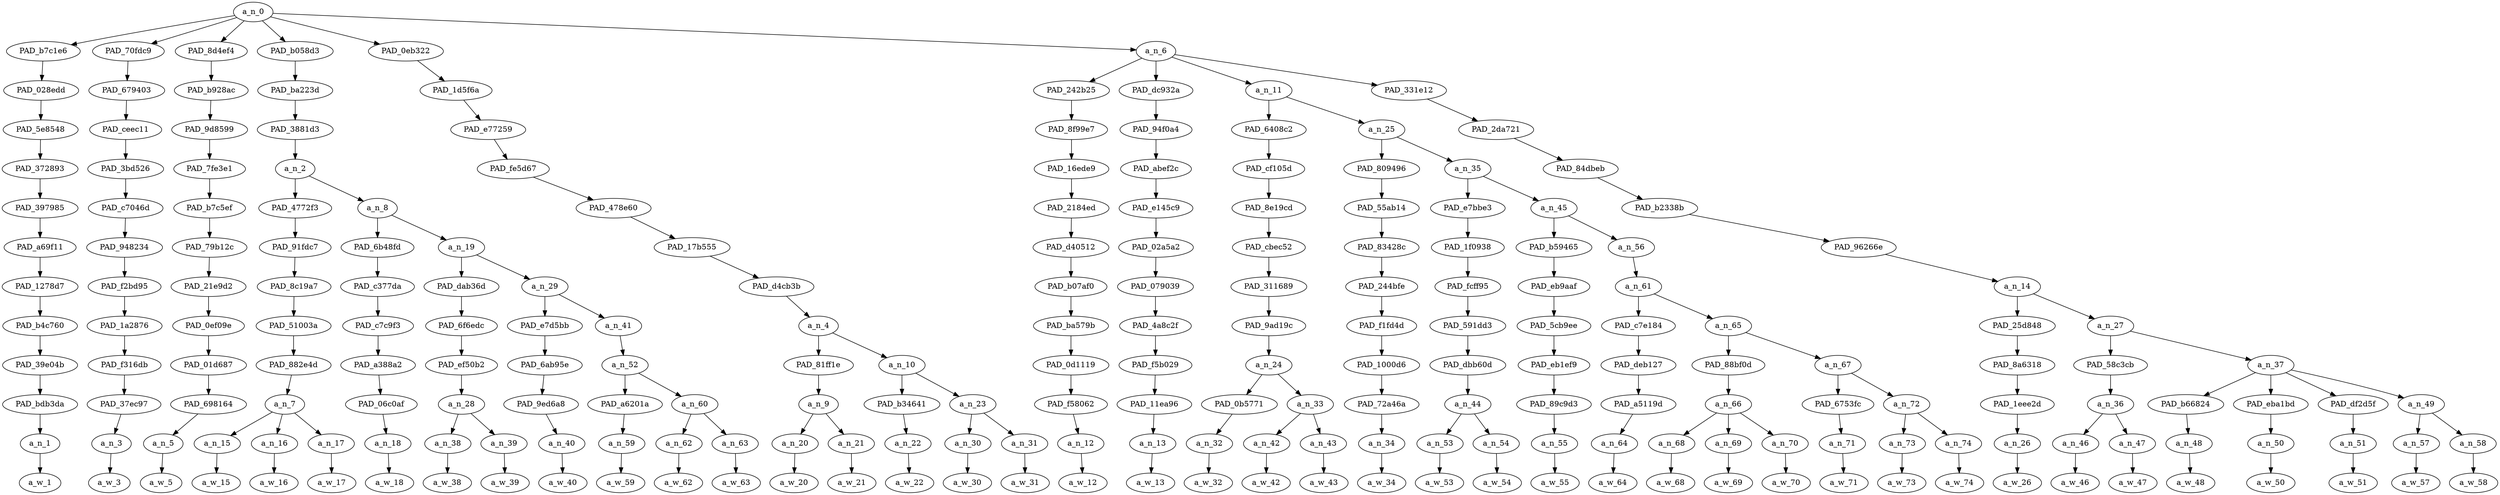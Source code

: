strict digraph "" {
	a_n_0	[div_dir=1,
		index=0,
		level=12,
		pos="12.60205078125,12!",
		text_span="[0, 1, 2, 3, 4, 5, 6, 7, 8, 9, 10, 11, 12, 13, 14, 15, 16, 17, 18, 19, 20, 21, 22, 23, 24, 25, 26, 27, 28, 29, 30, 31, 32, 33, 34, \
35, 36, 37, 38, 39, 40, 41]",
		value=0.99999999];
	PAD_b7c1e6	[div_dir=1,
		index=0,
		level=11,
		pos="0.0,11!",
		text_span="[0]",
		value=0.02762763];
	a_n_0 -> PAD_b7c1e6;
	PAD_70fdc9	[div_dir=1,
		index=2,
		level=11,
		pos="11.0,11!",
		text_span="[11]",
		value=0.01647685];
	a_n_0 -> PAD_70fdc9;
	PAD_8d4ef4	[div_dir=1,
		index=4,
		level=11,
		pos="17.0,11!",
		text_span="[17]",
		value=0.01425735];
	a_n_0 -> PAD_8d4ef4;
	PAD_b058d3	[div_dir=1,
		index=1,
		level=11,
		pos="3.671875,11!",
		text_span="[1, 2, 3, 4, 5, 6, 7, 8, 9, 10]",
		value=0.26363068];
	a_n_0 -> PAD_b058d3;
	PAD_0eb322	[div_dir=-1,
		index=3,
		level=11,
		pos="13.625,11!",
		text_span="[12, 13, 14, 15, 16]",
		value=0.11402320];
	a_n_0 -> PAD_0eb322;
	a_n_6	[div_dir=1,
		index=5,
		level=11,
		pos="30.3154296875,11!",
		text_span="[18, 19, 20, 21, 22, 23, 24, 25, 26, 27, 28, 29, 30, 31, 32, 33, 34, 35, 36, 37, 38, 39, 40, 41]",
		value=0.56396042];
	a_n_0 -> a_n_6;
	PAD_028edd	[div_dir=1,
		index=0,
		level=10,
		pos="0.0,10!",
		text_span="[0]",
		value=0.02762763];
	PAD_b7c1e6 -> PAD_028edd;
	PAD_5e8548	[div_dir=1,
		index=0,
		level=9,
		pos="0.0,9!",
		text_span="[0]",
		value=0.02762763];
	PAD_028edd -> PAD_5e8548;
	PAD_372893	[div_dir=1,
		index=0,
		level=8,
		pos="0.0,8!",
		text_span="[0]",
		value=0.02762763];
	PAD_5e8548 -> PAD_372893;
	PAD_397985	[div_dir=1,
		index=0,
		level=7,
		pos="0.0,7!",
		text_span="[0]",
		value=0.02762763];
	PAD_372893 -> PAD_397985;
	PAD_a69f11	[div_dir=1,
		index=0,
		level=6,
		pos="0.0,6!",
		text_span="[0]",
		value=0.02762763];
	PAD_397985 -> PAD_a69f11;
	PAD_1278d7	[div_dir=1,
		index=0,
		level=5,
		pos="0.0,5!",
		text_span="[0]",
		value=0.02762763];
	PAD_a69f11 -> PAD_1278d7;
	PAD_b4c760	[div_dir=1,
		index=0,
		level=4,
		pos="0.0,4!",
		text_span="[0]",
		value=0.02762763];
	PAD_1278d7 -> PAD_b4c760;
	PAD_39e04b	[div_dir=1,
		index=0,
		level=3,
		pos="0.0,3!",
		text_span="[0]",
		value=0.02762763];
	PAD_b4c760 -> PAD_39e04b;
	PAD_bdb3da	[div_dir=1,
		index=0,
		level=2,
		pos="0.0,2!",
		text_span="[0]",
		value=0.02762763];
	PAD_39e04b -> PAD_bdb3da;
	a_n_1	[div_dir=1,
		index=0,
		level=1,
		pos="0.0,1!",
		text_span="[0]",
		value=0.02762763];
	PAD_bdb3da -> a_n_1;
	a_w_1	[div_dir=0,
		index=0,
		level=0,
		pos="0,0!",
		text_span="[0]",
		value="<user>"];
	a_n_1 -> a_w_1;
	PAD_679403	[div_dir=1,
		index=2,
		level=10,
		pos="11.0,10!",
		text_span="[11]",
		value=0.01647685];
	PAD_70fdc9 -> PAD_679403;
	PAD_ceec11	[div_dir=1,
		index=2,
		level=9,
		pos="11.0,9!",
		text_span="[11]",
		value=0.01647685];
	PAD_679403 -> PAD_ceec11;
	PAD_3bd526	[div_dir=1,
		index=2,
		level=8,
		pos="11.0,8!",
		text_span="[11]",
		value=0.01647685];
	PAD_ceec11 -> PAD_3bd526;
	PAD_c7046d	[div_dir=1,
		index=3,
		level=7,
		pos="11.0,7!",
		text_span="[11]",
		value=0.01647685];
	PAD_3bd526 -> PAD_c7046d;
	PAD_948234	[div_dir=1,
		index=4,
		level=6,
		pos="11.0,6!",
		text_span="[11]",
		value=0.01647685];
	PAD_c7046d -> PAD_948234;
	PAD_f2bd95	[div_dir=1,
		index=5,
		level=5,
		pos="11.0,5!",
		text_span="[11]",
		value=0.01647685];
	PAD_948234 -> PAD_f2bd95;
	PAD_1a2876	[div_dir=1,
		index=6,
		level=4,
		pos="11.0,4!",
		text_span="[11]",
		value=0.01647685];
	PAD_f2bd95 -> PAD_1a2876;
	PAD_f316db	[div_dir=1,
		index=6,
		level=3,
		pos="11.0,3!",
		text_span="[11]",
		value=0.01647685];
	PAD_1a2876 -> PAD_f316db;
	PAD_37ec97	[div_dir=1,
		index=7,
		level=2,
		pos="11.0,2!",
		text_span="[11]",
		value=0.01647685];
	PAD_f316db -> PAD_37ec97;
	a_n_3	[div_dir=1,
		index=11,
		level=1,
		pos="11.0,1!",
		text_span="[11]",
		value=0.01647685];
	PAD_37ec97 -> a_n_3;
	a_w_3	[div_dir=0,
		index=11,
		level=0,
		pos="11,0!",
		text_span="[11]",
		value=and];
	a_n_3 -> a_w_3;
	PAD_b928ac	[div_dir=1,
		index=4,
		level=10,
		pos="17.0,10!",
		text_span="[17]",
		value=0.01425735];
	PAD_8d4ef4 -> PAD_b928ac;
	PAD_9d8599	[div_dir=1,
		index=4,
		level=9,
		pos="17.0,9!",
		text_span="[17]",
		value=0.01425735];
	PAD_b928ac -> PAD_9d8599;
	PAD_7fe3e1	[div_dir=1,
		index=4,
		level=8,
		pos="17.0,8!",
		text_span="[17]",
		value=0.01425735];
	PAD_9d8599 -> PAD_7fe3e1;
	PAD_b7c5ef	[div_dir=1,
		index=5,
		level=7,
		pos="17.0,7!",
		text_span="[17]",
		value=0.01425735];
	PAD_7fe3e1 -> PAD_b7c5ef;
	PAD_79b12c	[div_dir=1,
		index=6,
		level=6,
		pos="17.0,6!",
		text_span="[17]",
		value=0.01425735];
	PAD_b7c5ef -> PAD_79b12c;
	PAD_21e9d2	[div_dir=1,
		index=7,
		level=5,
		pos="17.0,5!",
		text_span="[17]",
		value=0.01425735];
	PAD_79b12c -> PAD_21e9d2;
	PAD_0ef09e	[div_dir=1,
		index=8,
		level=4,
		pos="17.0,4!",
		text_span="[17]",
		value=0.01425735];
	PAD_21e9d2 -> PAD_0ef09e;
	PAD_01d687	[div_dir=1,
		index=9,
		level=3,
		pos="17.0,3!",
		text_span="[17]",
		value=0.01425735];
	PAD_0ef09e -> PAD_01d687;
	PAD_698164	[div_dir=1,
		index=11,
		level=2,
		pos="17.0,2!",
		text_span="[17]",
		value=0.01425735];
	PAD_01d687 -> PAD_698164;
	a_n_5	[div_dir=1,
		index=17,
		level=1,
		pos="17.0,1!",
		text_span="[17]",
		value=0.01425735];
	PAD_698164 -> a_n_5;
	a_w_5	[div_dir=0,
		index=17,
		level=0,
		pos="17,0!",
		text_span="[17]",
		value=or];
	a_n_5 -> a_w_5;
	PAD_ba223d	[div_dir=1,
		index=1,
		level=10,
		pos="3.671875,10!",
		text_span="[1, 2, 3, 4, 5, 6, 7, 8, 9, 10]",
		value=0.26363068];
	PAD_b058d3 -> PAD_ba223d;
	PAD_3881d3	[div_dir=1,
		index=1,
		level=9,
		pos="3.671875,9!",
		text_span="[1, 2, 3, 4, 5, 6, 7, 8, 9, 10]",
		value=0.26363068];
	PAD_ba223d -> PAD_3881d3;
	a_n_2	[div_dir=1,
		index=1,
		level=8,
		pos="3.671875,8!",
		text_span="[1, 2, 3, 4, 5, 6, 7, 8, 9, 10]",
		value=0.26363068];
	PAD_3881d3 -> a_n_2;
	PAD_4772f3	[div_dir=-1,
		index=1,
		level=7,
		pos="2.0,7!",
		text_span="[1, 2, 3]",
		value=0.05589571];
	a_n_2 -> PAD_4772f3;
	a_n_8	[div_dir=1,
		index=2,
		level=7,
		pos="5.34375,7!",
		text_span="[4, 5, 6, 7, 8, 9, 10]",
		value=0.20770412];
	a_n_2 -> a_n_8;
	PAD_91fdc7	[div_dir=-1,
		index=1,
		level=6,
		pos="2.0,6!",
		text_span="[1, 2, 3]",
		value=0.05589571];
	PAD_4772f3 -> PAD_91fdc7;
	PAD_8c19a7	[div_dir=-1,
		index=1,
		level=5,
		pos="2.0,5!",
		text_span="[1, 2, 3]",
		value=0.05589571];
	PAD_91fdc7 -> PAD_8c19a7;
	PAD_51003a	[div_dir=-1,
		index=1,
		level=4,
		pos="2.0,4!",
		text_span="[1, 2, 3]",
		value=0.05589571];
	PAD_8c19a7 -> PAD_51003a;
	PAD_882e4d	[div_dir=-1,
		index=1,
		level=3,
		pos="2.0,3!",
		text_span="[1, 2, 3]",
		value=0.05589571];
	PAD_51003a -> PAD_882e4d;
	a_n_7	[div_dir=-1,
		index=1,
		level=2,
		pos="2.0,2!",
		text_span="[1, 2, 3]",
		value=0.05589571];
	PAD_882e4d -> a_n_7;
	a_n_15	[div_dir=1,
		index=1,
		level=1,
		pos="1.0,1!",
		text_span="[1]",
		value=0.01661727];
	a_n_7 -> a_n_15;
	a_n_16	[div_dir=-1,
		index=2,
		level=1,
		pos="2.0,1!",
		text_span="[2]",
		value=0.02352120];
	a_n_7 -> a_n_16;
	a_n_17	[div_dir=1,
		index=3,
		level=1,
		pos="3.0,1!",
		text_span="[3]",
		value=0.01574100];
	a_n_7 -> a_n_17;
	a_w_15	[div_dir=0,
		index=1,
		level=0,
		pos="1,0!",
		text_span="[1]",
		value=the];
	a_n_15 -> a_w_15;
	a_w_16	[div_dir=0,
		index=2,
		level=0,
		pos="2,0!",
		text_span="[2]",
		value=weird];
	a_n_16 -> a_w_16;
	a_w_17	[div_dir=0,
		index=3,
		level=0,
		pos="3,0!",
		text_span="[3]",
		value=thing];
	a_n_17 -> a_w_17;
	PAD_6b48fd	[div_dir=1,
		index=2,
		level=6,
		pos="4.0,6!",
		text_span="[4]",
		value=0.01218092];
	a_n_8 -> PAD_6b48fd;
	a_n_19	[div_dir=1,
		index=3,
		level=6,
		pos="6.6875,6!",
		text_span="[5, 6, 7, 8, 9, 10]",
		value=0.19547861];
	a_n_8 -> a_n_19;
	PAD_c377da	[div_dir=1,
		index=2,
		level=5,
		pos="4.0,5!",
		text_span="[4]",
		value=0.01218092];
	PAD_6b48fd -> PAD_c377da;
	PAD_c7c9f3	[div_dir=1,
		index=2,
		level=4,
		pos="4.0,4!",
		text_span="[4]",
		value=0.01218092];
	PAD_c377da -> PAD_c7c9f3;
	PAD_a388a2	[div_dir=1,
		index=2,
		level=3,
		pos="4.0,3!",
		text_span="[4]",
		value=0.01218092];
	PAD_c7c9f3 -> PAD_a388a2;
	PAD_06c0af	[div_dir=1,
		index=2,
		level=2,
		pos="4.0,2!",
		text_span="[4]",
		value=0.01218092];
	PAD_a388a2 -> PAD_06c0af;
	a_n_18	[div_dir=1,
		index=4,
		level=1,
		pos="4.0,1!",
		text_span="[4]",
		value=0.01218092];
	PAD_06c0af -> a_n_18;
	a_w_18	[div_dir=0,
		index=4,
		level=0,
		pos="4,0!",
		text_span="[4]",
		value=is];
	a_n_18 -> a_w_18;
	PAD_dab36d	[div_dir=-1,
		index=3,
		level=5,
		pos="5.5,5!",
		text_span="[5, 6]",
		value=0.08395603];
	a_n_19 -> PAD_dab36d;
	a_n_29	[div_dir=1,
		index=4,
		level=5,
		pos="7.875,5!",
		text_span="[7, 8, 9, 10]",
		value=0.11147603];
	a_n_19 -> a_n_29;
	PAD_6f6edc	[div_dir=-1,
		index=3,
		level=4,
		pos="5.5,4!",
		text_span="[5, 6]",
		value=0.08395603];
	PAD_dab36d -> PAD_6f6edc;
	PAD_ef50b2	[div_dir=-1,
		index=3,
		level=3,
		pos="5.5,3!",
		text_span="[5, 6]",
		value=0.08395603];
	PAD_6f6edc -> PAD_ef50b2;
	a_n_28	[div_dir=-1,
		index=3,
		level=2,
		pos="5.5,2!",
		text_span="[5, 6]",
		value=0.08395603];
	PAD_ef50b2 -> a_n_28;
	a_n_38	[div_dir=1,
		index=5,
		level=1,
		pos="5.0,1!",
		text_span="[5]",
		value=0.03655565];
	a_n_28 -> a_n_38;
	a_n_39	[div_dir=-1,
		index=6,
		level=1,
		pos="6.0,1!",
		text_span="[6]",
		value=0.04733732];
	a_n_28 -> a_n_39;
	a_w_38	[div_dir=0,
		index=5,
		level=0,
		pos="5,0!",
		text_span="[5]",
		value=theyre];
	a_n_38 -> a_w_38;
	a_w_39	[div_dir=0,
		index=6,
		level=0,
		pos="6,0!",
		text_span="[6]",
		value=persians];
	a_n_39 -> a_w_39;
	PAD_e7d5bb	[div_dir=1,
		index=4,
		level=4,
		pos="7.0,4!",
		text_span="[7]",
		value=0.01407458];
	a_n_29 -> PAD_e7d5bb;
	a_n_41	[div_dir=1,
		index=5,
		level=4,
		pos="8.75,4!",
		text_span="[8, 9, 10]",
		value=0.09729635];
	a_n_29 -> a_n_41;
	PAD_6ab95e	[div_dir=1,
		index=4,
		level=3,
		pos="7.0,3!",
		text_span="[7]",
		value=0.01407458];
	PAD_e7d5bb -> PAD_6ab95e;
	PAD_9ed6a8	[div_dir=1,
		index=4,
		level=2,
		pos="7.0,2!",
		text_span="[7]",
		value=0.01407458];
	PAD_6ab95e -> PAD_9ed6a8;
	a_n_40	[div_dir=1,
		index=7,
		level=1,
		pos="7.0,1!",
		text_span="[7]",
		value=0.01407458];
	PAD_9ed6a8 -> a_n_40;
	a_w_40	[div_dir=0,
		index=7,
		level=0,
		pos="7,0!",
		text_span="[7]",
		value=who];
	a_n_40 -> a_w_40;
	a_n_52	[div_dir=1,
		index=5,
		level=3,
		pos="8.75,3!",
		text_span="[8, 9, 10]",
		value=0.09718232];
	a_n_41 -> a_n_52;
	PAD_a6201a	[div_dir=1,
		index=5,
		level=2,
		pos="8.0,2!",
		text_span="[8]",
		value=0.03629841];
	a_n_52 -> PAD_a6201a;
	a_n_60	[div_dir=1,
		index=6,
		level=2,
		pos="9.5,2!",
		text_span="[9, 10]",
		value=0.06076987];
	a_n_52 -> a_n_60;
	a_n_59	[div_dir=1,
		index=8,
		level=1,
		pos="8.0,1!",
		text_span="[8]",
		value=0.03629841];
	PAD_a6201a -> a_n_59;
	a_w_59	[div_dir=0,
		index=8,
		level=0,
		pos="8,0!",
		text_span="[8]",
		value=arent];
	a_n_59 -> a_w_59;
	a_n_62	[div_dir=1,
		index=9,
		level=1,
		pos="9.0,1!",
		text_span="[9]",
		value=0.02697846];
	a_n_60 -> a_n_62;
	a_n_63	[div_dir=-1,
		index=10,
		level=1,
		pos="10.0,1!",
		text_span="[10]",
		value=0.03369402];
	a_n_60 -> a_n_63;
	a_w_62	[div_dir=0,
		index=9,
		level=0,
		pos="9,0!",
		text_span="[9]",
		value=white];
	a_n_62 -> a_w_62;
	a_w_63	[div_dir=0,
		index=10,
		level=0,
		pos="10,0!",
		text_span="[10]",
		value=washed];
	a_n_63 -> a_w_63;
	PAD_1d5f6a	[div_dir=-1,
		index=3,
		level=10,
		pos="13.625,10!",
		text_span="[12, 13, 14, 15, 16]",
		value=0.11402320];
	PAD_0eb322 -> PAD_1d5f6a;
	PAD_e77259	[div_dir=-1,
		index=3,
		level=9,
		pos="13.625,9!",
		text_span="[12, 13, 14, 15, 16]",
		value=0.11402320];
	PAD_1d5f6a -> PAD_e77259;
	PAD_fe5d67	[div_dir=-1,
		index=3,
		level=8,
		pos="13.625,8!",
		text_span="[12, 13, 14, 15, 16]",
		value=0.11402320];
	PAD_e77259 -> PAD_fe5d67;
	PAD_478e60	[div_dir=-1,
		index=4,
		level=7,
		pos="13.625,7!",
		text_span="[12, 13, 14, 15, 16]",
		value=0.11402320];
	PAD_fe5d67 -> PAD_478e60;
	PAD_17b555	[div_dir=-1,
		index=5,
		level=6,
		pos="13.625,6!",
		text_span="[12, 13, 14, 15, 16]",
		value=0.11402320];
	PAD_478e60 -> PAD_17b555;
	PAD_d4cb3b	[div_dir=-1,
		index=6,
		level=5,
		pos="13.625,5!",
		text_span="[12, 13, 14, 15, 16]",
		value=0.11402320];
	PAD_17b555 -> PAD_d4cb3b;
	a_n_4	[div_dir=-1,
		index=7,
		level=4,
		pos="13.625,4!",
		text_span="[12, 13, 14, 15, 16]",
		value=0.11402320];
	PAD_d4cb3b -> a_n_4;
	PAD_81ff1e	[div_dir=1,
		index=7,
		level=3,
		pos="12.5,3!",
		text_span="[12, 13]",
		value=0.04092419];
	a_n_4 -> PAD_81ff1e;
	a_n_10	[div_dir=-1,
		index=8,
		level=3,
		pos="14.75,3!",
		text_span="[14, 15, 16]",
		value=0.07304104];
	a_n_4 -> a_n_10;
	a_n_9	[div_dir=1,
		index=8,
		level=2,
		pos="12.5,2!",
		text_span="[12, 13]",
		value=0.04092419];
	PAD_81ff1e -> a_n_9;
	a_n_20	[div_dir=1,
		index=12,
		level=1,
		pos="12.0,1!",
		text_span="[12]",
		value=0.01816150];
	a_n_9 -> a_n_20;
	a_n_21	[div_dir=1,
		index=13,
		level=1,
		pos="13.0,1!",
		text_span="[13]",
		value=0.02268909];
	a_n_9 -> a_n_21;
	a_w_20	[div_dir=0,
		index=12,
		level=0,
		pos="12,0!",
		text_span="[12]",
		value=my];
	a_n_20 -> a_w_20;
	a_w_21	[div_dir=0,
		index=13,
		level=0,
		pos="13,0!",
		text_span="[13]",
		value=manager];
	a_n_21 -> a_w_21;
	PAD_b34641	[div_dir=1,
		index=9,
		level=2,
		pos="14.0,2!",
		text_span="[14]",
		value=0.01858755];
	a_n_10 -> PAD_b34641;
	a_n_23	[div_dir=-1,
		index=10,
		level=2,
		pos="15.5,2!",
		text_span="[15, 16]",
		value=0.05431474];
	a_n_10 -> a_n_23;
	a_n_22	[div_dir=1,
		index=14,
		level=1,
		pos="14.0,1!",
		text_span="[14]",
		value=0.01858755];
	PAD_b34641 -> a_n_22;
	a_w_22	[div_dir=0,
		index=14,
		level=0,
		pos="14,0!",
		text_span="[14]",
		value=identifies];
	a_n_22 -> a_w_22;
	a_n_30	[div_dir=1,
		index=15,
		level=1,
		pos="15.0,1!",
		text_span="[15]",
		value=0.01310809];
	a_n_23 -> a_n_30;
	a_n_31	[div_dir=-1,
		index=16,
		level=1,
		pos="16.0,1!",
		text_span="[16]",
		value=0.04102895];
	a_n_23 -> a_n_31;
	a_w_30	[div_dir=0,
		index=15,
		level=0,
		pos="15,0!",
		text_span="[15]",
		value=as];
	a_n_30 -> a_w_30;
	a_w_31	[div_dir=0,
		index=16,
		level=0,
		pos="16,0!",
		text_span="[16]",
		value=muslim];
	a_n_31 -> a_w_31;
	PAD_242b25	[div_dir=-1,
		index=6,
		level=10,
		pos="32.0,10!",
		text_span="[32]",
		value=0.01009123];
	a_n_6 -> PAD_242b25;
	PAD_dc932a	[div_dir=-1,
		index=7,
		level=10,
		pos="33.0,10!",
		text_span="[33]",
		value=0.01057079];
	a_n_6 -> PAD_dc932a;
	a_n_11	[div_dir=1,
		index=5,
		level=10,
		pos="20.60546875,10!",
		text_span="[18, 19, 20, 21, 22, 23, 24, 25, 26, 27, 28, 29, 30, 31]",
		value=0.28323160];
	a_n_6 -> a_n_11;
	PAD_331e12	[div_dir=-1,
		index=8,
		level=10,
		pos="35.65625,10!",
		text_span="[34, 35, 36, 37, 38, 39, 40, 41]",
		value=0.26006575];
	a_n_6 -> PAD_331e12;
	PAD_8f99e7	[div_dir=-1,
		index=7,
		level=9,
		pos="32.0,9!",
		text_span="[32]",
		value=0.01009123];
	PAD_242b25 -> PAD_8f99e7;
	PAD_16ede9	[div_dir=-1,
		index=8,
		level=8,
		pos="32.0,8!",
		text_span="[32]",
		value=0.01009123];
	PAD_8f99e7 -> PAD_16ede9;
	PAD_2184ed	[div_dir=-1,
		index=10,
		level=7,
		pos="32.0,7!",
		text_span="[32]",
		value=0.01009123];
	PAD_16ede9 -> PAD_2184ed;
	PAD_d40512	[div_dir=-1,
		index=12,
		level=6,
		pos="32.0,6!",
		text_span="[32]",
		value=0.01009123];
	PAD_2184ed -> PAD_d40512;
	PAD_b07af0	[div_dir=-1,
		index=13,
		level=5,
		pos="32.0,5!",
		text_span="[32]",
		value=0.01009123];
	PAD_d40512 -> PAD_b07af0;
	PAD_ba579b	[div_dir=-1,
		index=15,
		level=4,
		pos="32.0,4!",
		text_span="[32]",
		value=0.01009123];
	PAD_b07af0 -> PAD_ba579b;
	PAD_0d1119	[div_dir=-1,
		index=17,
		level=3,
		pos="32.0,3!",
		text_span="[32]",
		value=0.01009123];
	PAD_ba579b -> PAD_0d1119;
	PAD_f58062	[div_dir=-1,
		index=21,
		level=2,
		pos="32.0,2!",
		text_span="[32]",
		value=0.01009123];
	PAD_0d1119 -> PAD_f58062;
	a_n_12	[div_dir=-1,
		index=32,
		level=1,
		pos="32.0,1!",
		text_span="[32]",
		value=0.01009123];
	PAD_f58062 -> a_n_12;
	a_w_12	[div_dir=0,
		index=32,
		level=0,
		pos="32,0!",
		text_span="[32]",
		value=can];
	a_n_12 -> a_w_12;
	PAD_94f0a4	[div_dir=-1,
		index=8,
		level=9,
		pos="33.0,9!",
		text_span="[33]",
		value=0.01057079];
	PAD_dc932a -> PAD_94f0a4;
	PAD_abef2c	[div_dir=-1,
		index=9,
		level=8,
		pos="33.0,8!",
		text_span="[33]",
		value=0.01057079];
	PAD_94f0a4 -> PAD_abef2c;
	PAD_e145c9	[div_dir=-1,
		index=11,
		level=7,
		pos="33.0,7!",
		text_span="[33]",
		value=0.01057079];
	PAD_abef2c -> PAD_e145c9;
	PAD_02a5a2	[div_dir=-1,
		index=13,
		level=6,
		pos="33.0,6!",
		text_span="[33]",
		value=0.01057079];
	PAD_e145c9 -> PAD_02a5a2;
	PAD_079039	[div_dir=-1,
		index=14,
		level=5,
		pos="33.0,5!",
		text_span="[33]",
		value=0.01057079];
	PAD_02a5a2 -> PAD_079039;
	PAD_4a8c2f	[div_dir=-1,
		index=16,
		level=4,
		pos="33.0,4!",
		text_span="[33]",
		value=0.01057079];
	PAD_079039 -> PAD_4a8c2f;
	PAD_f5b029	[div_dir=-1,
		index=18,
		level=3,
		pos="33.0,3!",
		text_span="[33]",
		value=0.01057079];
	PAD_4a8c2f -> PAD_f5b029;
	PAD_11ea96	[div_dir=-1,
		index=22,
		level=2,
		pos="33.0,2!",
		text_span="[33]",
		value=0.01057079];
	PAD_f5b029 -> PAD_11ea96;
	a_n_13	[div_dir=-1,
		index=33,
		level=1,
		pos="33.0,1!",
		text_span="[33]",
		value=0.01057079];
	PAD_11ea96 -> a_n_13;
	a_w_13	[div_dir=0,
		index=33,
		level=0,
		pos="33,0!",
		text_span="[33]",
		value=you];
	a_n_13 -> a_w_13;
	PAD_6408c2	[div_dir=1,
		index=5,
		level=9,
		pos="18.75,9!",
		text_span="[18, 19, 20]",
		value=0.03740066];
	a_n_11 -> PAD_6408c2;
	a_n_25	[div_dir=1,
		index=6,
		level=9,
		pos="22.4609375,9!",
		text_span="[21, 22, 23, 24, 25, 26, 27, 28, 29, 30, 31]",
		value=0.24575416];
	a_n_11 -> a_n_25;
	PAD_cf105d	[div_dir=1,
		index=5,
		level=8,
		pos="18.75,8!",
		text_span="[18, 19, 20]",
		value=0.03740066];
	PAD_6408c2 -> PAD_cf105d;
	PAD_8e19cd	[div_dir=1,
		index=6,
		level=7,
		pos="18.75,7!",
		text_span="[18, 19, 20]",
		value=0.03740066];
	PAD_cf105d -> PAD_8e19cd;
	PAD_cbec52	[div_dir=1,
		index=7,
		level=6,
		pos="18.75,6!",
		text_span="[18, 19, 20]",
		value=0.03740066];
	PAD_8e19cd -> PAD_cbec52;
	PAD_311689	[div_dir=1,
		index=8,
		level=5,
		pos="18.75,5!",
		text_span="[18, 19, 20]",
		value=0.03740066];
	PAD_cbec52 -> PAD_311689;
	PAD_9ad19c	[div_dir=1,
		index=9,
		level=4,
		pos="18.75,4!",
		text_span="[18, 19, 20]",
		value=0.03740066];
	PAD_311689 -> PAD_9ad19c;
	a_n_24	[div_dir=1,
		index=10,
		level=3,
		pos="18.75,3!",
		text_span="[18, 19, 20]",
		value=0.03740066];
	PAD_9ad19c -> a_n_24;
	PAD_0b5771	[div_dir=-1,
		index=12,
		level=2,
		pos="18.0,2!",
		text_span="[18]",
		value=0.01369677];
	a_n_24 -> PAD_0b5771;
	a_n_33	[div_dir=1,
		index=13,
		level=2,
		pos="19.5,2!",
		text_span="[19, 20]",
		value=0.02370292];
	a_n_24 -> a_n_33;
	a_n_32	[div_dir=-1,
		index=18,
		level=1,
		pos="18.0,1!",
		text_span="[18]",
		value=0.01369677];
	PAD_0b5771 -> a_n_32;
	a_w_32	[div_dir=0,
		index=18,
		level=0,
		pos="18,0!",
		text_span="[18]",
		value=whatever];
	a_n_32 -> a_w_32;
	a_n_42	[div_dir=1,
		index=19,
		level=1,
		pos="19.0,1!",
		text_span="[19]",
		value=0.01030304];
	a_n_33 -> a_n_42;
	a_n_43	[div_dir=1,
		index=20,
		level=1,
		pos="20.0,1!",
		text_span="[20]",
		value=0.01337318];
	a_n_33 -> a_n_43;
	a_w_42	[div_dir=0,
		index=19,
		level=0,
		pos="19,0!",
		text_span="[19]",
		value=when];
	a_n_42 -> a_w_42;
	a_w_43	[div_dir=0,
		index=20,
		level=0,
		pos="20,0!",
		text_span="[20]",
		value=convenient];
	a_n_43 -> a_w_43;
	PAD_809496	[div_dir=-1,
		index=6,
		level=8,
		pos="21.0,8!",
		text_span="[21]",
		value=0.01469436];
	a_n_25 -> PAD_809496;
	a_n_35	[div_dir=1,
		index=7,
		level=8,
		pos="23.921875,8!",
		text_span="[22, 23, 24, 25, 26, 27, 28, 29, 30, 31]",
		value=0.23097586];
	a_n_25 -> a_n_35;
	PAD_55ab14	[div_dir=-1,
		index=7,
		level=7,
		pos="21.0,7!",
		text_span="[21]",
		value=0.01469436];
	PAD_809496 -> PAD_55ab14;
	PAD_83428c	[div_dir=-1,
		index=8,
		level=6,
		pos="21.0,6!",
		text_span="[21]",
		value=0.01469436];
	PAD_55ab14 -> PAD_83428c;
	PAD_244bfe	[div_dir=-1,
		index=9,
		level=5,
		pos="21.0,5!",
		text_span="[21]",
		value=0.01469436];
	PAD_83428c -> PAD_244bfe;
	PAD_f1fd4d	[div_dir=-1,
		index=10,
		level=4,
		pos="21.0,4!",
		text_span="[21]",
		value=0.01469436];
	PAD_244bfe -> PAD_f1fd4d;
	PAD_1000d6	[div_dir=-1,
		index=11,
		level=3,
		pos="21.0,3!",
		text_span="[21]",
		value=0.01469436];
	PAD_f1fd4d -> PAD_1000d6;
	PAD_72a46a	[div_dir=-1,
		index=14,
		level=2,
		pos="21.0,2!",
		text_span="[21]",
		value=0.01469436];
	PAD_1000d6 -> PAD_72a46a;
	a_n_34	[div_dir=-1,
		index=21,
		level=1,
		pos="21.0,1!",
		text_span="[21]",
		value=0.01469436];
	PAD_72a46a -> a_n_34;
	a_w_34	[div_dir=0,
		index=21,
		level=0,
		pos="21,0!",
		text_span="[21]",
		value=plus];
	a_n_34 -> a_w_34;
	PAD_e7bbe3	[div_dir=-1,
		index=8,
		level=7,
		pos="22.5,7!",
		text_span="[22, 23]",
		value=0.01977165];
	a_n_35 -> PAD_e7bbe3;
	a_n_45	[div_dir=1,
		index=9,
		level=7,
		pos="25.34375,7!",
		text_span="[24, 25, 26, 27, 28, 29, 30, 31]",
		value=0.21110999];
	a_n_35 -> a_n_45;
	PAD_1f0938	[div_dir=-1,
		index=9,
		level=6,
		pos="22.5,6!",
		text_span="[22, 23]",
		value=0.01977165];
	PAD_e7bbe3 -> PAD_1f0938;
	PAD_fcff95	[div_dir=-1,
		index=10,
		level=5,
		pos="22.5,5!",
		text_span="[22, 23]",
		value=0.01977165];
	PAD_1f0938 -> PAD_fcff95;
	PAD_591dd3	[div_dir=-1,
		index=11,
		level=4,
		pos="22.5,4!",
		text_span="[22, 23]",
		value=0.01977165];
	PAD_fcff95 -> PAD_591dd3;
	PAD_dbb60d	[div_dir=-1,
		index=12,
		level=3,
		pos="22.5,3!",
		text_span="[22, 23]",
		value=0.01977165];
	PAD_591dd3 -> PAD_dbb60d;
	a_n_44	[div_dir=-1,
		index=15,
		level=2,
		pos="22.5,2!",
		text_span="[22, 23]",
		value=0.01977165];
	PAD_dbb60d -> a_n_44;
	a_n_53	[div_dir=-1,
		index=22,
		level=1,
		pos="22.0,1!",
		text_span="[22]",
		value=0.00923790];
	a_n_44 -> a_n_53;
	a_n_54	[div_dir=-1,
		index=23,
		level=1,
		pos="23.0,1!",
		text_span="[23]",
		value=0.01052189];
	a_n_44 -> a_n_54;
	a_w_53	[div_dir=0,
		index=22,
		level=0,
		pos="22,0!",
		text_span="[22]",
		value=the1];
	a_n_53 -> a_w_53;
	a_w_54	[div_dir=0,
		index=23,
		level=0,
		pos="23,0!",
		text_span="[23]",
		value=one];
	a_n_54 -> a_w_54;
	PAD_b59465	[div_dir=1,
		index=10,
		level=6,
		pos="24.0,6!",
		text_span="[24]",
		value=0.00994532];
	a_n_45 -> PAD_b59465;
	a_n_56	[div_dir=1,
		index=11,
		level=6,
		pos="26.6875,6!",
		text_span="[25, 26, 27, 28, 29, 30, 31]",
		value=0.20105716];
	a_n_45 -> a_n_56;
	PAD_eb9aaf	[div_dir=1,
		index=11,
		level=5,
		pos="24.0,5!",
		text_span="[24]",
		value=0.00994532];
	PAD_b59465 -> PAD_eb9aaf;
	PAD_5cb9ee	[div_dir=1,
		index=12,
		level=4,
		pos="24.0,4!",
		text_span="[24]",
		value=0.00994532];
	PAD_eb9aaf -> PAD_5cb9ee;
	PAD_eb1ef9	[div_dir=1,
		index=13,
		level=3,
		pos="24.0,3!",
		text_span="[24]",
		value=0.00994532];
	PAD_5cb9ee -> PAD_eb1ef9;
	PAD_89c9d3	[div_dir=1,
		index=16,
		level=2,
		pos="24.0,2!",
		text_span="[24]",
		value=0.00994532];
	PAD_eb1ef9 -> PAD_89c9d3;
	a_n_55	[div_dir=1,
		index=24,
		level=1,
		pos="24.0,1!",
		text_span="[24]",
		value=0.00994532];
	PAD_89c9d3 -> a_n_55;
	a_w_55	[div_dir=0,
		index=24,
		level=0,
		pos="24,0!",
		text_span="[24]",
		value=who1];
	a_n_55 -> a_w_55;
	a_n_61	[div_dir=1,
		index=12,
		level=5,
		pos="26.6875,5!",
		text_span="[25, 26, 27, 28, 29, 30, 31]",
		value=0.20095021];
	a_n_56 -> a_n_61;
	PAD_c7e184	[div_dir=1,
		index=13,
		level=4,
		pos="25.0,4!",
		text_span="[25]",
		value=0.01083302];
	a_n_61 -> PAD_c7e184;
	a_n_65	[div_dir=1,
		index=14,
		level=4,
		pos="28.375,4!",
		text_span="[26, 27, 28, 29, 30, 31]",
		value=0.19001024];
	a_n_61 -> a_n_65;
	PAD_deb127	[div_dir=1,
		index=14,
		level=3,
		pos="25.0,3!",
		text_span="[25]",
		value=0.01083302];
	PAD_c7e184 -> PAD_deb127;
	PAD_a5119d	[div_dir=1,
		index=17,
		level=2,
		pos="25.0,2!",
		text_span="[25]",
		value=0.01083302];
	PAD_deb127 -> PAD_a5119d;
	a_n_64	[div_dir=1,
		index=25,
		level=1,
		pos="25.0,1!",
		text_span="[25]",
		value=0.01083302];
	PAD_a5119d -> a_n_64;
	a_w_64	[div_dir=0,
		index=25,
		level=0,
		pos="25,0!",
		text_span="[25]",
		value=made];
	a_n_64 -> a_w_64;
	PAD_88bf0d	[div_dir=1,
		index=15,
		level=3,
		pos="27.0,3!",
		text_span="[26, 27, 28]",
		value=0.12108959];
	a_n_65 -> PAD_88bf0d;
	a_n_67	[div_dir=1,
		index=16,
		level=3,
		pos="29.75,3!",
		text_span="[29, 30, 31]",
		value=0.06882865];
	a_n_65 -> a_n_67;
	a_n_66	[div_dir=1,
		index=18,
		level=2,
		pos="27.0,2!",
		text_span="[26, 27, 28]",
		value=0.12108959];
	PAD_88bf0d -> a_n_66;
	a_n_68	[div_dir=1,
		index=26,
		level=1,
		pos="26.0,1!",
		text_span="[26]",
		value=0.01135436];
	a_n_66 -> a_n_68;
	a_n_69	[div_dir=-1,
		index=27,
		level=1,
		pos="27.0,1!",
		text_span="[27]",
		value=0.08872546];
	a_n_66 -> a_n_69;
	a_n_70	[div_dir=1,
		index=28,
		level=1,
		pos="28.0,1!",
		text_span="[28]",
		value=0.02097814];
	a_n_66 -> a_n_70;
	a_w_68	[div_dir=0,
		index=26,
		level=0,
		pos="26,0!",
		text_span="[26]",
		value=an];
	a_n_68 -> a_w_68;
	a_w_69	[div_dir=0,
		index=27,
		level=0,
		pos="27,0!",
		text_span="[27]",
		value=islamaphobic];
	a_n_69 -> a_w_69;
	a_w_70	[div_dir=0,
		index=28,
		level=0,
		pos="28,0!",
		text_span="[28]",
		value=remarks];
	a_n_70 -> a_w_70;
	PAD_6753fc	[div_dir=-1,
		index=19,
		level=2,
		pos="29.0,2!",
		text_span="[29]",
		value=0.01888665];
	a_n_67 -> PAD_6753fc;
	a_n_72	[div_dir=1,
		index=20,
		level=2,
		pos="30.5,2!",
		text_span="[30, 31]",
		value=0.04982576];
	a_n_67 -> a_n_72;
	a_n_71	[div_dir=-1,
		index=29,
		level=1,
		pos="29.0,1!",
		text_span="[29]",
		value=0.01888665];
	PAD_6753fc -> a_n_71;
	a_w_71	[div_dir=0,
		index=29,
		level=0,
		pos="29,0!",
		text_span="[29]",
		value=lives];
	a_n_71 -> a_w_71;
	a_n_73	[div_dir=-1,
		index=30,
		level=1,
		pos="30.0,1!",
		text_span="[30]",
		value=0.01472118];
	a_n_72 -> a_n_73;
	a_n_74	[div_dir=1,
		index=31,
		level=1,
		pos="31.0,1!",
		text_span="[31]",
		value=0.03491182];
	a_n_72 -> a_n_74;
	a_w_73	[div_dir=0,
		index=30,
		level=0,
		pos="30,0!",
		text_span="[30]",
		value=in];
	a_n_73 -> a_w_73;
	a_w_74	[div_dir=0,
		index=31,
		level=0,
		pos="31,0!",
		text_span="[31]",
		value=dubai];
	a_n_74 -> a_w_74;
	PAD_2da721	[div_dir=-1,
		index=9,
		level=9,
		pos="35.65625,9!",
		text_span="[34, 35, 36, 37, 38, 39, 40, 41]",
		value=0.26006575];
	PAD_331e12 -> PAD_2da721;
	PAD_84dbeb	[div_dir=-1,
		index=10,
		level=8,
		pos="35.65625,8!",
		text_span="[34, 35, 36, 37, 38, 39, 40, 41]",
		value=0.26006575];
	PAD_2da721 -> PAD_84dbeb;
	PAD_b2338b	[div_dir=-1,
		index=12,
		level=7,
		pos="35.65625,7!",
		text_span="[34, 35, 36, 37, 38, 39, 40, 41]",
		value=0.26006575];
	PAD_84dbeb -> PAD_b2338b;
	PAD_96266e	[div_dir=-1,
		index=14,
		level=6,
		pos="35.65625,6!",
		text_span="[34, 35, 36, 37, 38, 39, 40, 41]",
		value=0.26006575];
	PAD_b2338b -> PAD_96266e;
	a_n_14	[div_dir=-1,
		index=15,
		level=5,
		pos="35.65625,5!",
		text_span="[34, 35, 36, 37, 38, 39, 40, 41]",
		value=0.26006575];
	PAD_96266e -> a_n_14;
	PAD_25d848	[div_dir=-1,
		index=17,
		level=4,
		pos="34.0,4!",
		text_span="[34]",
		value=0.01371910];
	a_n_14 -> PAD_25d848;
	a_n_27	[div_dir=-1,
		index=18,
		level=4,
		pos="37.3125,4!",
		text_span="[35, 36, 37, 38, 39, 40, 41]",
		value=0.24626725];
	a_n_14 -> a_n_27;
	PAD_8a6318	[div_dir=-1,
		index=19,
		level=3,
		pos="34.0,3!",
		text_span="[34]",
		value=0.01371910];
	PAD_25d848 -> PAD_8a6318;
	PAD_1eee2d	[div_dir=-1,
		index=23,
		level=2,
		pos="34.0,2!",
		text_span="[34]",
		value=0.01371910];
	PAD_8a6318 -> PAD_1eee2d;
	a_n_26	[div_dir=-1,
		index=34,
		level=1,
		pos="34.0,1!",
		text_span="[34]",
		value=0.01371910];
	PAD_1eee2d -> a_n_26;
	a_w_26	[div_dir=0,
		index=34,
		level=0,
		pos="34,0!",
		text_span="[34]",
		value=imagine];
	a_n_26 -> a_w_26;
	PAD_58c3cb	[div_dir=1,
		index=20,
		level=3,
		pos="35.5,3!",
		text_span="[35, 36]",
		value=0.06482886];
	a_n_27 -> PAD_58c3cb;
	a_n_37	[div_dir=-1,
		index=21,
		level=3,
		pos="39.125,3!",
		text_span="[37, 38, 39, 40, 41]",
		value=0.18137264];
	a_n_27 -> a_n_37;
	a_n_36	[div_dir=1,
		index=24,
		level=2,
		pos="35.5,2!",
		text_span="[35, 36]",
		value=0.06482886];
	PAD_58c3cb -> a_n_36;
	a_n_46	[div_dir=-1,
		index=35,
		level=1,
		pos="35.0,1!",
		text_span="[35]",
		value=0.01039514];
	a_n_36 -> a_n_46;
	a_n_47	[div_dir=1,
		index=36,
		level=1,
		pos="36.0,1!",
		text_span="[36]",
		value=0.05439604];
	a_n_36 -> a_n_47;
	a_w_46	[div_dir=0,
		index=35,
		level=0,
		pos="35,0!",
		text_span="[35]",
		value=the2];
	a_n_46 -> a_w_46;
	a_w_47	[div_dir=0,
		index=36,
		level=0,
		pos="36,0!",
		text_span="[36]",
		value=audacity];
	a_n_47 -> a_w_47;
	PAD_b66824	[div_dir=1,
		index=25,
		level=2,
		pos="37.0,2!",
		text_span="[37]",
		value=0.01412174];
	a_n_37 -> PAD_b66824;
	PAD_eba1bd	[div_dir=-1,
		index=27,
		level=2,
		pos="40.0,2!",
		text_span="[40]",
		value=0.06939963];
	a_n_37 -> PAD_eba1bd;
	PAD_df2d5f	[div_dir=1,
		index=28,
		level=2,
		pos="41.0,2!",
		text_span="[41]",
		value=0.03167397];
	a_n_37 -> PAD_df2d5f;
	a_n_49	[div_dir=1,
		index=26,
		level=2,
		pos="38.5,2!",
		text_span="[38, 39]",
		value=0.06605443];
	a_n_37 -> a_n_49;
	a_n_48	[div_dir=1,
		index=37,
		level=1,
		pos="37.0,1!",
		text_span="[37]",
		value=0.01412174];
	PAD_b66824 -> a_n_48;
	a_w_48	[div_dir=0,
		index=37,
		level=0,
		pos="37,0!",
		text_span="[37]",
		value=a];
	a_n_48 -> a_w_48;
	a_n_50	[div_dir=-1,
		index=40,
		level=1,
		pos="40.0,1!",
		text_span="[40]",
		value=0.06939963];
	PAD_eba1bd -> a_n_50;
	a_w_50	[div_dir=0,
		index=40,
		level=0,
		pos="40,0!",
		text_span="[40]",
		value=muslim1];
	a_n_50 -> a_w_50;
	a_n_51	[div_dir=1,
		index=41,
		level=1,
		pos="41.0,1!",
		text_span="[41]",
		value=0.03167397];
	PAD_df2d5f -> a_n_51;
	a_w_51	[div_dir=0,
		index=41,
		level=0,
		pos="41,0!",
		text_span="[41]",
		value=country];
	a_n_51 -> a_w_51;
	a_n_57	[div_dir=1,
		index=38,
		level=1,
		pos="38.0,1!",
		text_span="[38]",
		value=0.02312568];
	a_n_49 -> a_n_57;
	a_n_58	[div_dir=1,
		index=39,
		level=1,
		pos="39.0,1!",
		text_span="[39]",
		value=0.04284314];
	a_n_49 -> a_n_58;
	a_w_57	[div_dir=0,
		index=38,
		level=0,
		pos="38,0!",
		text_span="[38]",
		value=whole];
	a_n_57 -> a_w_57;
	a_w_58	[div_dir=0,
		index=39,
		level=0,
		pos="39,0!",
		text_span="[39]",
		value=ass];
	a_n_58 -> a_w_58;
}
